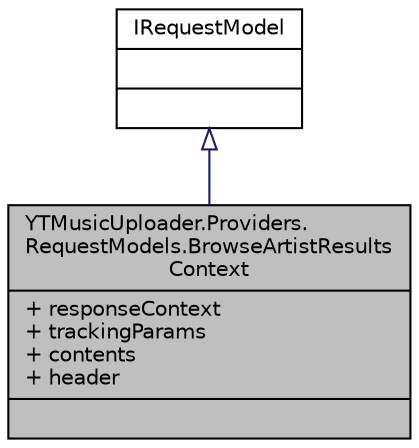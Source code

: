 digraph "YTMusicUploader.Providers.RequestModels.BrowseArtistResultsContext"
{
 // LATEX_PDF_SIZE
  edge [fontname="Helvetica",fontsize="10",labelfontname="Helvetica",labelfontsize="10"];
  node [fontname="Helvetica",fontsize="10",shape=record];
  Node1 [label="{YTMusicUploader.Providers.\lRequestModels.BrowseArtistResults\lContext\n|+ responseContext\l+ trackingParams\l+ contents\l+ header\l|}",height=0.2,width=0.4,color="black", fillcolor="grey75", style="filled", fontcolor="black",tooltip="Deserialised HttpWebRequest response body received from YouTube Music after a search"];
  Node2 -> Node1 [dir="back",color="midnightblue",fontsize="10",style="solid",arrowtail="onormal"];
  Node2 [label="{IRequestModel\n||}",height=0.2,width=0.4,color="black", fillcolor="white", style="filled",URL="$d4/d23/interface_y_t_music_uploader_1_1_providers_1_1_request_models_1_1_i_request_model.html",tooltip=" "];
}
